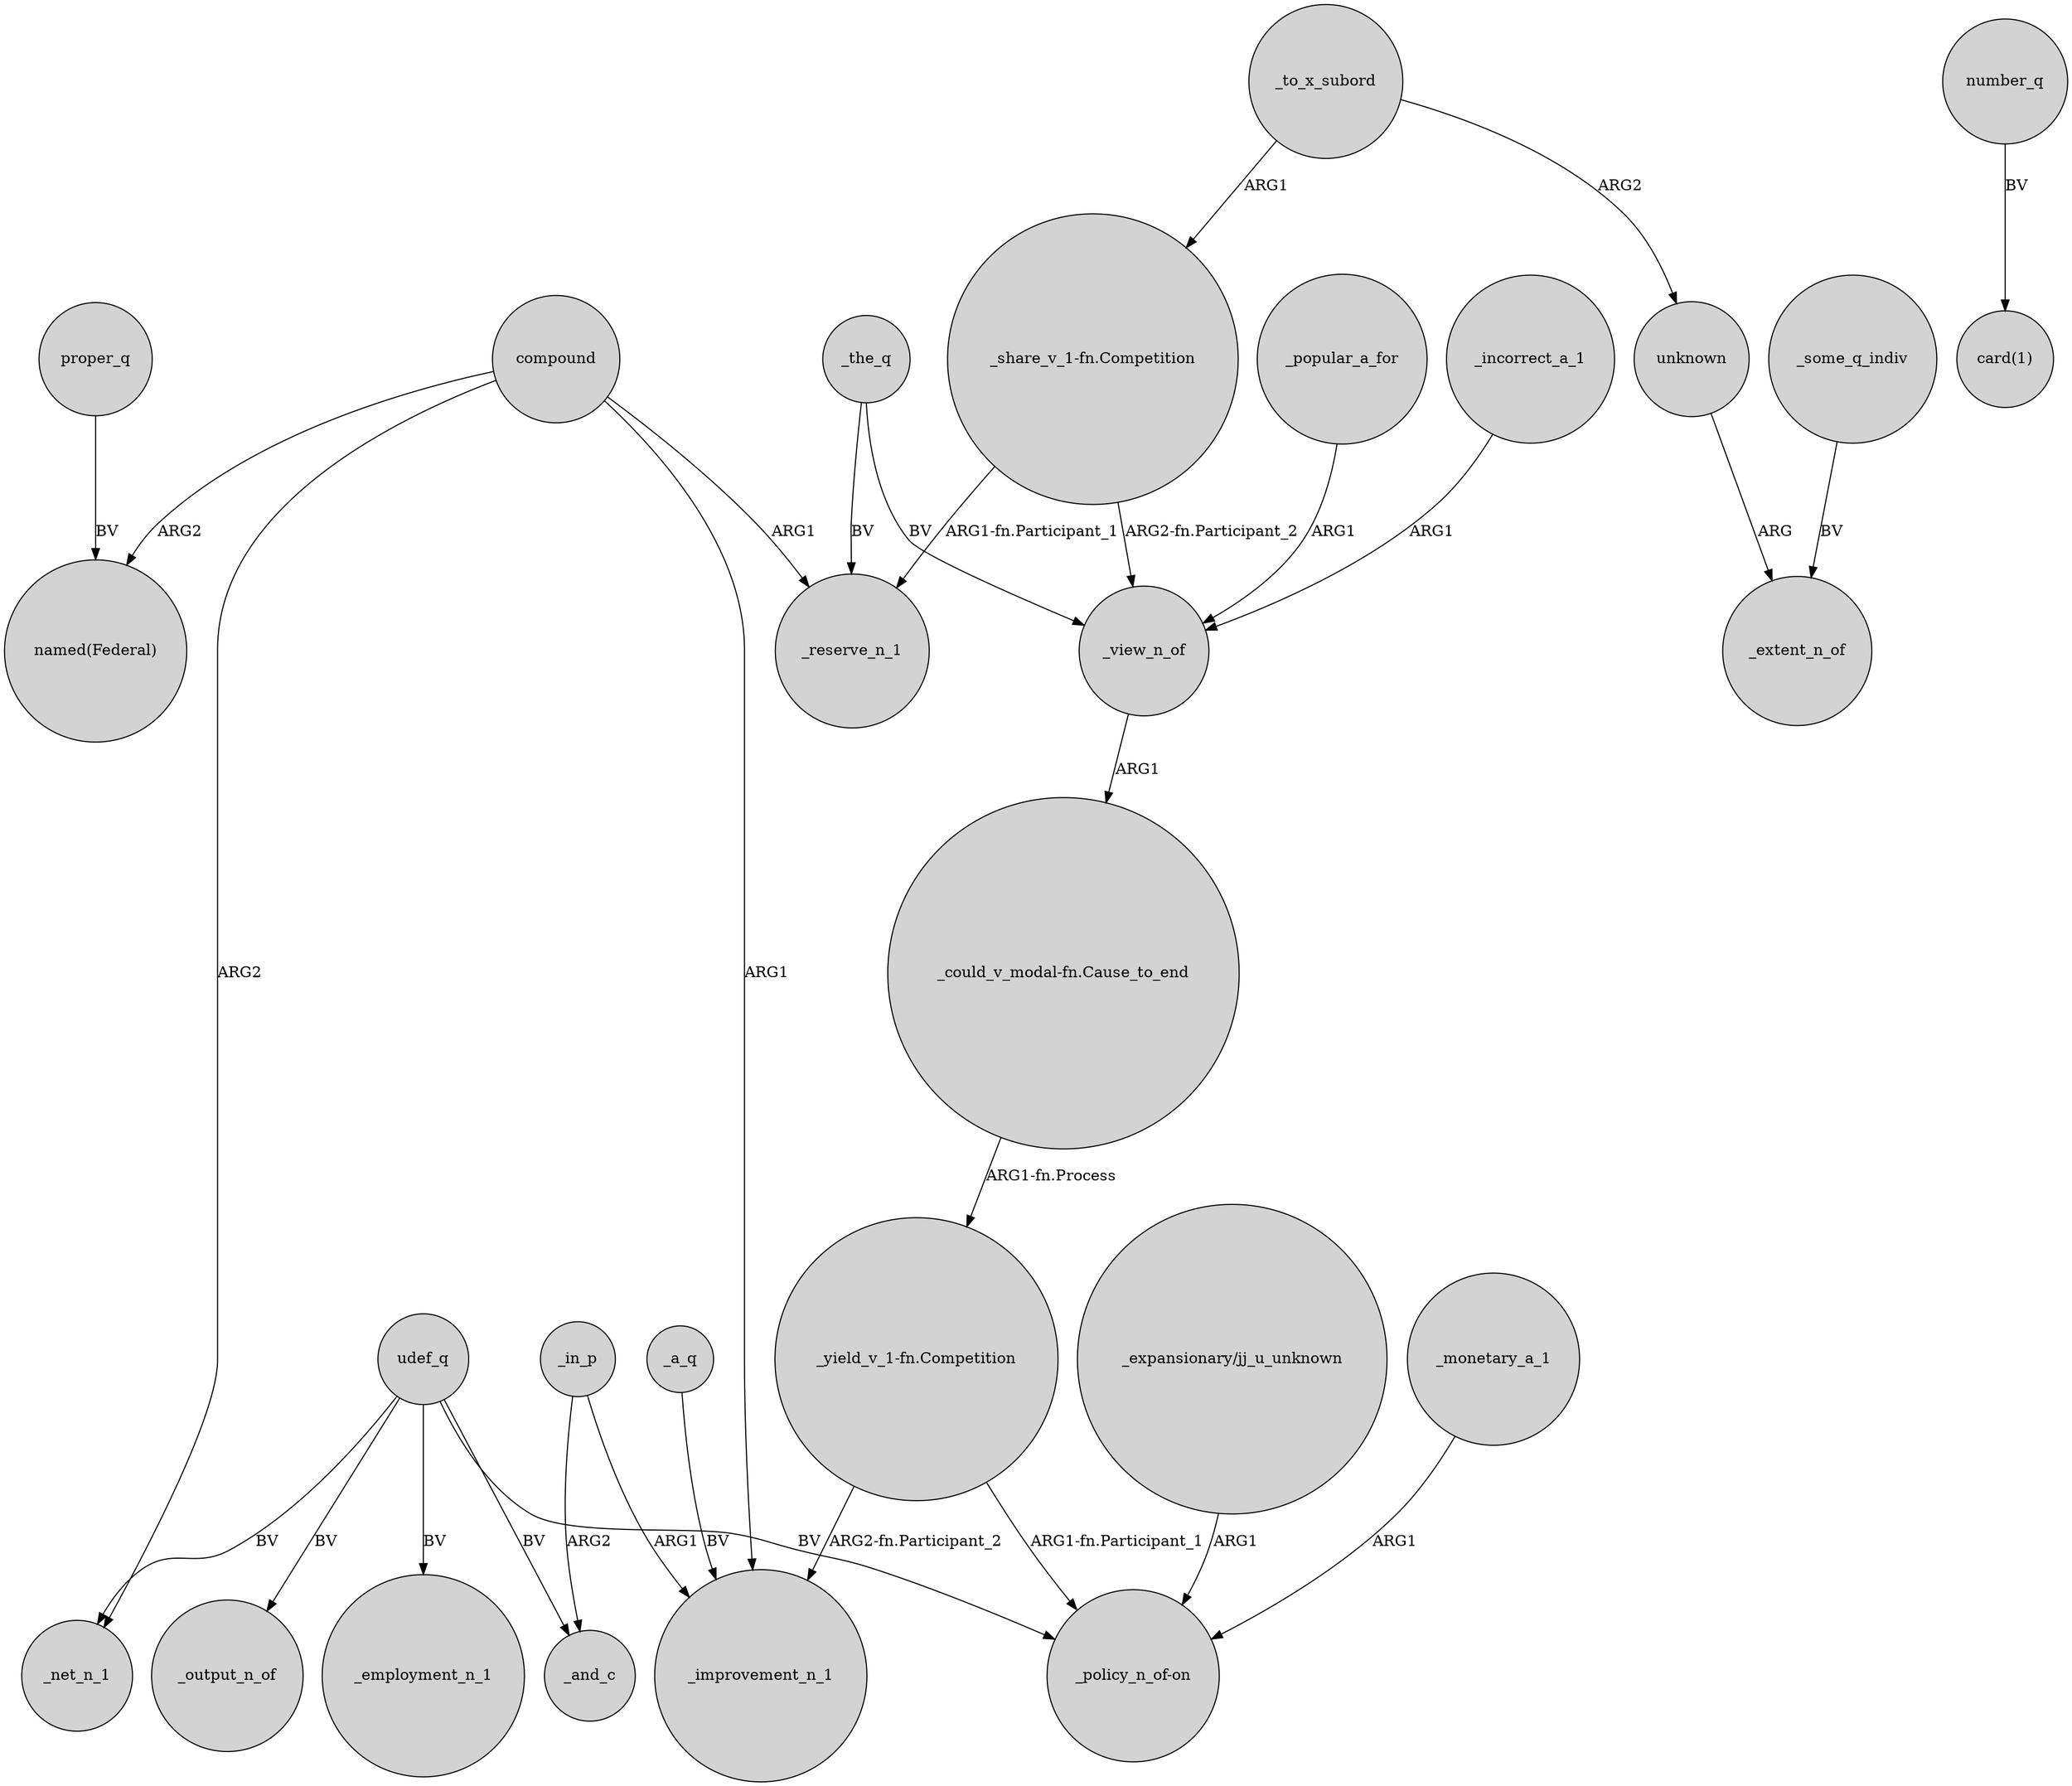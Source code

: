 digraph {
	node [shape=circle style=filled]
	_in_p -> _and_c [label=ARG2]
	compound -> _net_n_1 [label=ARG2]
	_the_q -> _reserve_n_1 [label=BV]
	number_q -> "card(1)" [label=BV]
	unknown -> _extent_n_of [label=ARG]
	udef_q -> _employment_n_1 [label=BV]
	_a_q -> _improvement_n_1 [label=BV]
	compound -> "named(Federal)" [label=ARG2]
	_some_q_indiv -> _extent_n_of [label=BV]
	"_expansionary/jj_u_unknown" -> "_policy_n_of-on" [label=ARG1]
	udef_q -> _and_c [label=BV]
	_the_q -> _view_n_of [label=BV]
	proper_q -> "named(Federal)" [label=BV]
	_monetary_a_1 -> "_policy_n_of-on" [label=ARG1]
	udef_q -> _output_n_of [label=BV]
	"_could_v_modal-fn.Cause_to_end" -> "_yield_v_1-fn.Competition" [label="ARG1-fn.Process"]
	_popular_a_for -> _view_n_of [label=ARG1]
	_to_x_subord -> unknown [label=ARG2]
	_view_n_of -> "_could_v_modal-fn.Cause_to_end" [label=ARG1]
	_incorrect_a_1 -> _view_n_of [label=ARG1]
	udef_q -> _net_n_1 [label=BV]
	compound -> _reserve_n_1 [label=ARG1]
	"_yield_v_1-fn.Competition" -> "_policy_n_of-on" [label="ARG1-fn.Participant_1"]
	_to_x_subord -> "_share_v_1-fn.Competition" [label=ARG1]
	_in_p -> _improvement_n_1 [label=ARG1]
	"_yield_v_1-fn.Competition" -> _improvement_n_1 [label="ARG2-fn.Participant_2"]
	compound -> _improvement_n_1 [label=ARG1]
	udef_q -> "_policy_n_of-on" [label=BV]
	"_share_v_1-fn.Competition" -> _view_n_of [label="ARG2-fn.Participant_2"]
	"_share_v_1-fn.Competition" -> _reserve_n_1 [label="ARG1-fn.Participant_1"]
}
